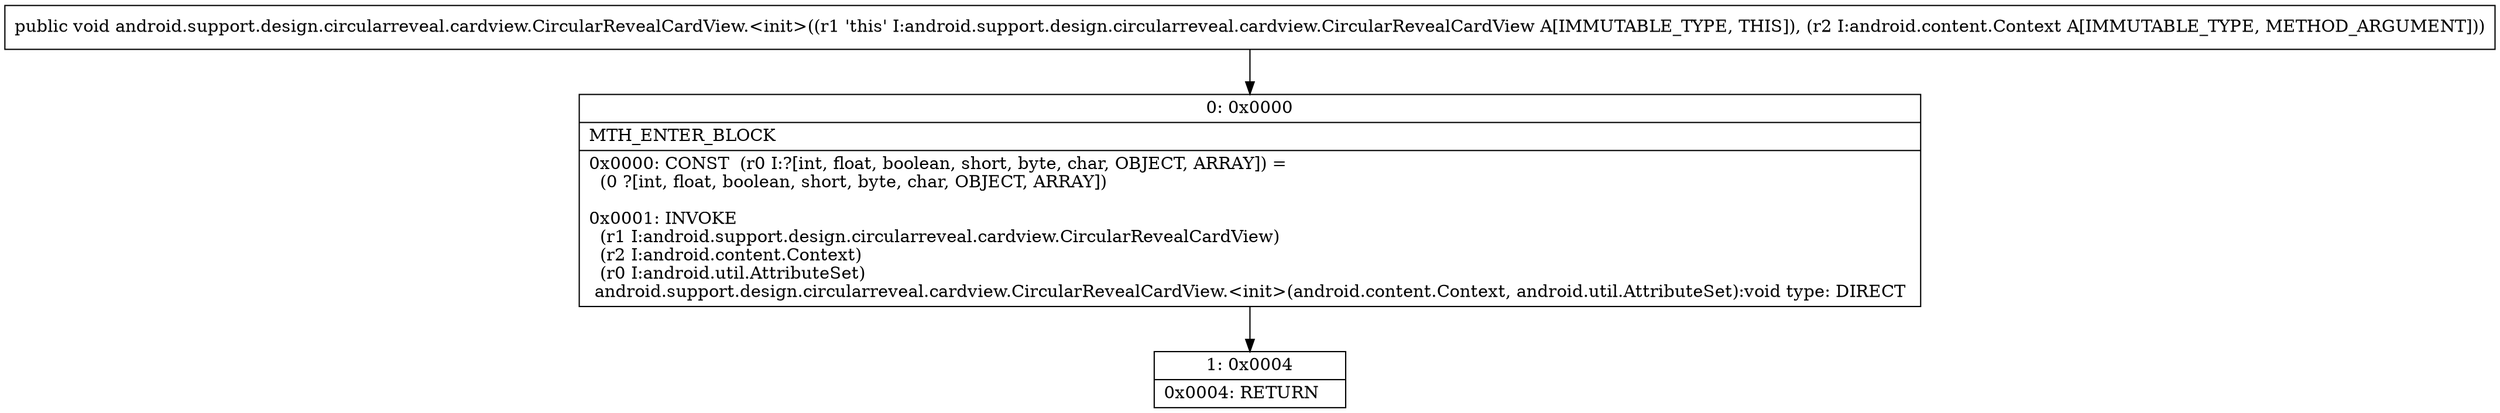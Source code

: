 digraph "CFG forandroid.support.design.circularreveal.cardview.CircularRevealCardView.\<init\>(Landroid\/content\/Context;)V" {
Node_0 [shape=record,label="{0\:\ 0x0000|MTH_ENTER_BLOCK\l|0x0000: CONST  (r0 I:?[int, float, boolean, short, byte, char, OBJECT, ARRAY]) = \l  (0 ?[int, float, boolean, short, byte, char, OBJECT, ARRAY])\l \l0x0001: INVOKE  \l  (r1 I:android.support.design.circularreveal.cardview.CircularRevealCardView)\l  (r2 I:android.content.Context)\l  (r0 I:android.util.AttributeSet)\l android.support.design.circularreveal.cardview.CircularRevealCardView.\<init\>(android.content.Context, android.util.AttributeSet):void type: DIRECT \l}"];
Node_1 [shape=record,label="{1\:\ 0x0004|0x0004: RETURN   \l}"];
MethodNode[shape=record,label="{public void android.support.design.circularreveal.cardview.CircularRevealCardView.\<init\>((r1 'this' I:android.support.design.circularreveal.cardview.CircularRevealCardView A[IMMUTABLE_TYPE, THIS]), (r2 I:android.content.Context A[IMMUTABLE_TYPE, METHOD_ARGUMENT])) }"];
MethodNode -> Node_0;
Node_0 -> Node_1;
}

